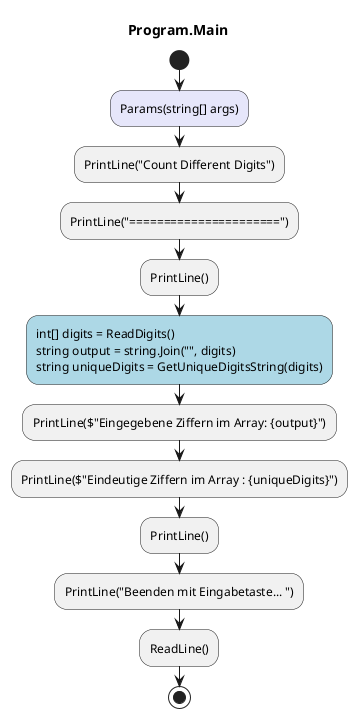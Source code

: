 @startuml Program.Main
title Program.Main
start
#Lavender:Params(string[] args);
:PrintLine("Count Different Digits");
:PrintLine("======================");
:PrintLine();
#LightBlue:int[] digits = ReadDigits()
string output = string.Join("", digits)
string uniqueDigits = GetUniqueDigitsString(digits);
:PrintLine($"Eingegebene Ziffern im Array: {output}");
:PrintLine($"Eindeutige Ziffern im Array : {uniqueDigits}");
:PrintLine();
:PrintLine("Beenden mit Eingabetaste... ");
:ReadLine();
stop
@enduml

